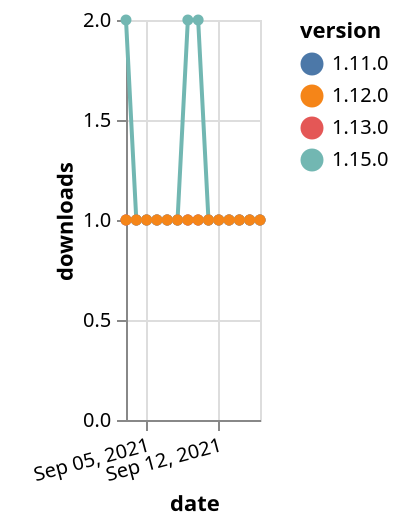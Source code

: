 {"$schema": "https://vega.github.io/schema/vega-lite/v5.json", "description": "A simple bar chart with embedded data.", "data": {"values": [{"date": "2021-09-03", "total": 222, "delta": 1, "version": "1.11.0"}, {"date": "2021-09-04", "total": 223, "delta": 1, "version": "1.11.0"}, {"date": "2021-09-05", "total": 224, "delta": 1, "version": "1.11.0"}, {"date": "2021-09-06", "total": 225, "delta": 1, "version": "1.11.0"}, {"date": "2021-09-07", "total": 226, "delta": 1, "version": "1.11.0"}, {"date": "2021-09-08", "total": 227, "delta": 1, "version": "1.11.0"}, {"date": "2021-09-09", "total": 228, "delta": 1, "version": "1.11.0"}, {"date": "2021-09-10", "total": 229, "delta": 1, "version": "1.11.0"}, {"date": "2021-09-11", "total": 230, "delta": 1, "version": "1.11.0"}, {"date": "2021-09-12", "total": 231, "delta": 1, "version": "1.11.0"}, {"date": "2021-09-13", "total": 232, "delta": 1, "version": "1.11.0"}, {"date": "2021-09-14", "total": 233, "delta": 1, "version": "1.11.0"}, {"date": "2021-09-15", "total": 234, "delta": 1, "version": "1.11.0"}, {"date": "2021-09-16", "total": 235, "delta": 1, "version": "1.11.0"}, {"date": "2021-09-03", "total": 278, "delta": 1, "version": "1.13.0"}, {"date": "2021-09-04", "total": 279, "delta": 1, "version": "1.13.0"}, {"date": "2021-09-05", "total": 280, "delta": 1, "version": "1.13.0"}, {"date": "2021-09-06", "total": 281, "delta": 1, "version": "1.13.0"}, {"date": "2021-09-07", "total": 282, "delta": 1, "version": "1.13.0"}, {"date": "2021-09-08", "total": 283, "delta": 1, "version": "1.13.0"}, {"date": "2021-09-09", "total": 284, "delta": 1, "version": "1.13.0"}, {"date": "2021-09-10", "total": 285, "delta": 1, "version": "1.13.0"}, {"date": "2021-09-11", "total": 286, "delta": 1, "version": "1.13.0"}, {"date": "2021-09-12", "total": 287, "delta": 1, "version": "1.13.0"}, {"date": "2021-09-13", "total": 288, "delta": 1, "version": "1.13.0"}, {"date": "2021-09-14", "total": 289, "delta": 1, "version": "1.13.0"}, {"date": "2021-09-15", "total": 290, "delta": 1, "version": "1.13.0"}, {"date": "2021-09-16", "total": 291, "delta": 1, "version": "1.13.0"}, {"date": "2021-09-03", "total": 111, "delta": 2, "version": "1.15.0"}, {"date": "2021-09-04", "total": 112, "delta": 1, "version": "1.15.0"}, {"date": "2021-09-05", "total": 113, "delta": 1, "version": "1.15.0"}, {"date": "2021-09-06", "total": 114, "delta": 1, "version": "1.15.0"}, {"date": "2021-09-07", "total": 115, "delta": 1, "version": "1.15.0"}, {"date": "2021-09-08", "total": 116, "delta": 1, "version": "1.15.0"}, {"date": "2021-09-09", "total": 118, "delta": 2, "version": "1.15.0"}, {"date": "2021-09-10", "total": 120, "delta": 2, "version": "1.15.0"}, {"date": "2021-09-11", "total": 121, "delta": 1, "version": "1.15.0"}, {"date": "2021-09-12", "total": 122, "delta": 1, "version": "1.15.0"}, {"date": "2021-09-13", "total": 123, "delta": 1, "version": "1.15.0"}, {"date": "2021-09-14", "total": 124, "delta": 1, "version": "1.15.0"}, {"date": "2021-09-15", "total": 125, "delta": 1, "version": "1.15.0"}, {"date": "2021-09-16", "total": 126, "delta": 1, "version": "1.15.0"}, {"date": "2021-09-03", "total": 179, "delta": 1, "version": "1.12.0"}, {"date": "2021-09-04", "total": 180, "delta": 1, "version": "1.12.0"}, {"date": "2021-09-05", "total": 181, "delta": 1, "version": "1.12.0"}, {"date": "2021-09-06", "total": 182, "delta": 1, "version": "1.12.0"}, {"date": "2021-09-07", "total": 183, "delta": 1, "version": "1.12.0"}, {"date": "2021-09-08", "total": 184, "delta": 1, "version": "1.12.0"}, {"date": "2021-09-09", "total": 185, "delta": 1, "version": "1.12.0"}, {"date": "2021-09-10", "total": 186, "delta": 1, "version": "1.12.0"}, {"date": "2021-09-11", "total": 187, "delta": 1, "version": "1.12.0"}, {"date": "2021-09-12", "total": 188, "delta": 1, "version": "1.12.0"}, {"date": "2021-09-13", "total": 189, "delta": 1, "version": "1.12.0"}, {"date": "2021-09-14", "total": 190, "delta": 1, "version": "1.12.0"}, {"date": "2021-09-15", "total": 191, "delta": 1, "version": "1.12.0"}, {"date": "2021-09-16", "total": 192, "delta": 1, "version": "1.12.0"}]}, "width": "container", "mark": {"type": "line", "point": {"filled": true}}, "encoding": {"x": {"field": "date", "type": "temporal", "timeUnit": "yearmonthdate", "title": "date", "axis": {"labelAngle": -15}}, "y": {"field": "delta", "type": "quantitative", "title": "downloads"}, "color": {"field": "version", "type": "nominal"}, "tooltip": {"field": "delta"}}}